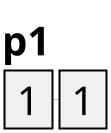 @startuml
!$font_size = 200
!$border_thick = 10

scale 1/5
skinparam ComponentStyle rectangle
skinparam Component {
    FontSize $font_size
    BorderThickness $border_thick
    BorderColor black
}
skinparam Rectangle {
    FontSize $font_size
    BorderColor black
    BorderThickness 20
    BackgroundColor transparent
}

skinparam Package {
    FontSize $font_size
    BorderThickness 0
    BorderColor transparent
}

skinparam Note {
    FontSize $font_size
    BorderThickness 0
    BackgroundColor transparent
    BorderColor transparent
}

package p1 {
    component " 1 " as c1
    component " 1 " as c2

    c1-right-c2
}

@enduml